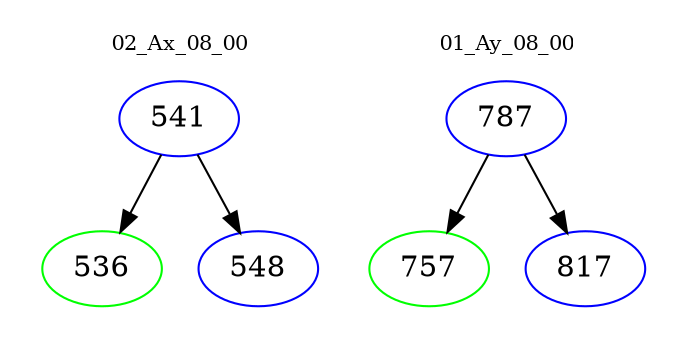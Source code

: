digraph{
subgraph cluster_0 {
color = white
label = "02_Ax_08_00";
fontsize=10;
T0_541 [label="541", color="blue"]
T0_541 -> T0_536 [color="black"]
T0_536 [label="536", color="green"]
T0_541 -> T0_548 [color="black"]
T0_548 [label="548", color="blue"]
}
subgraph cluster_1 {
color = white
label = "01_Ay_08_00";
fontsize=10;
T1_787 [label="787", color="blue"]
T1_787 -> T1_757 [color="black"]
T1_757 [label="757", color="green"]
T1_787 -> T1_817 [color="black"]
T1_817 [label="817", color="blue"]
}
}
